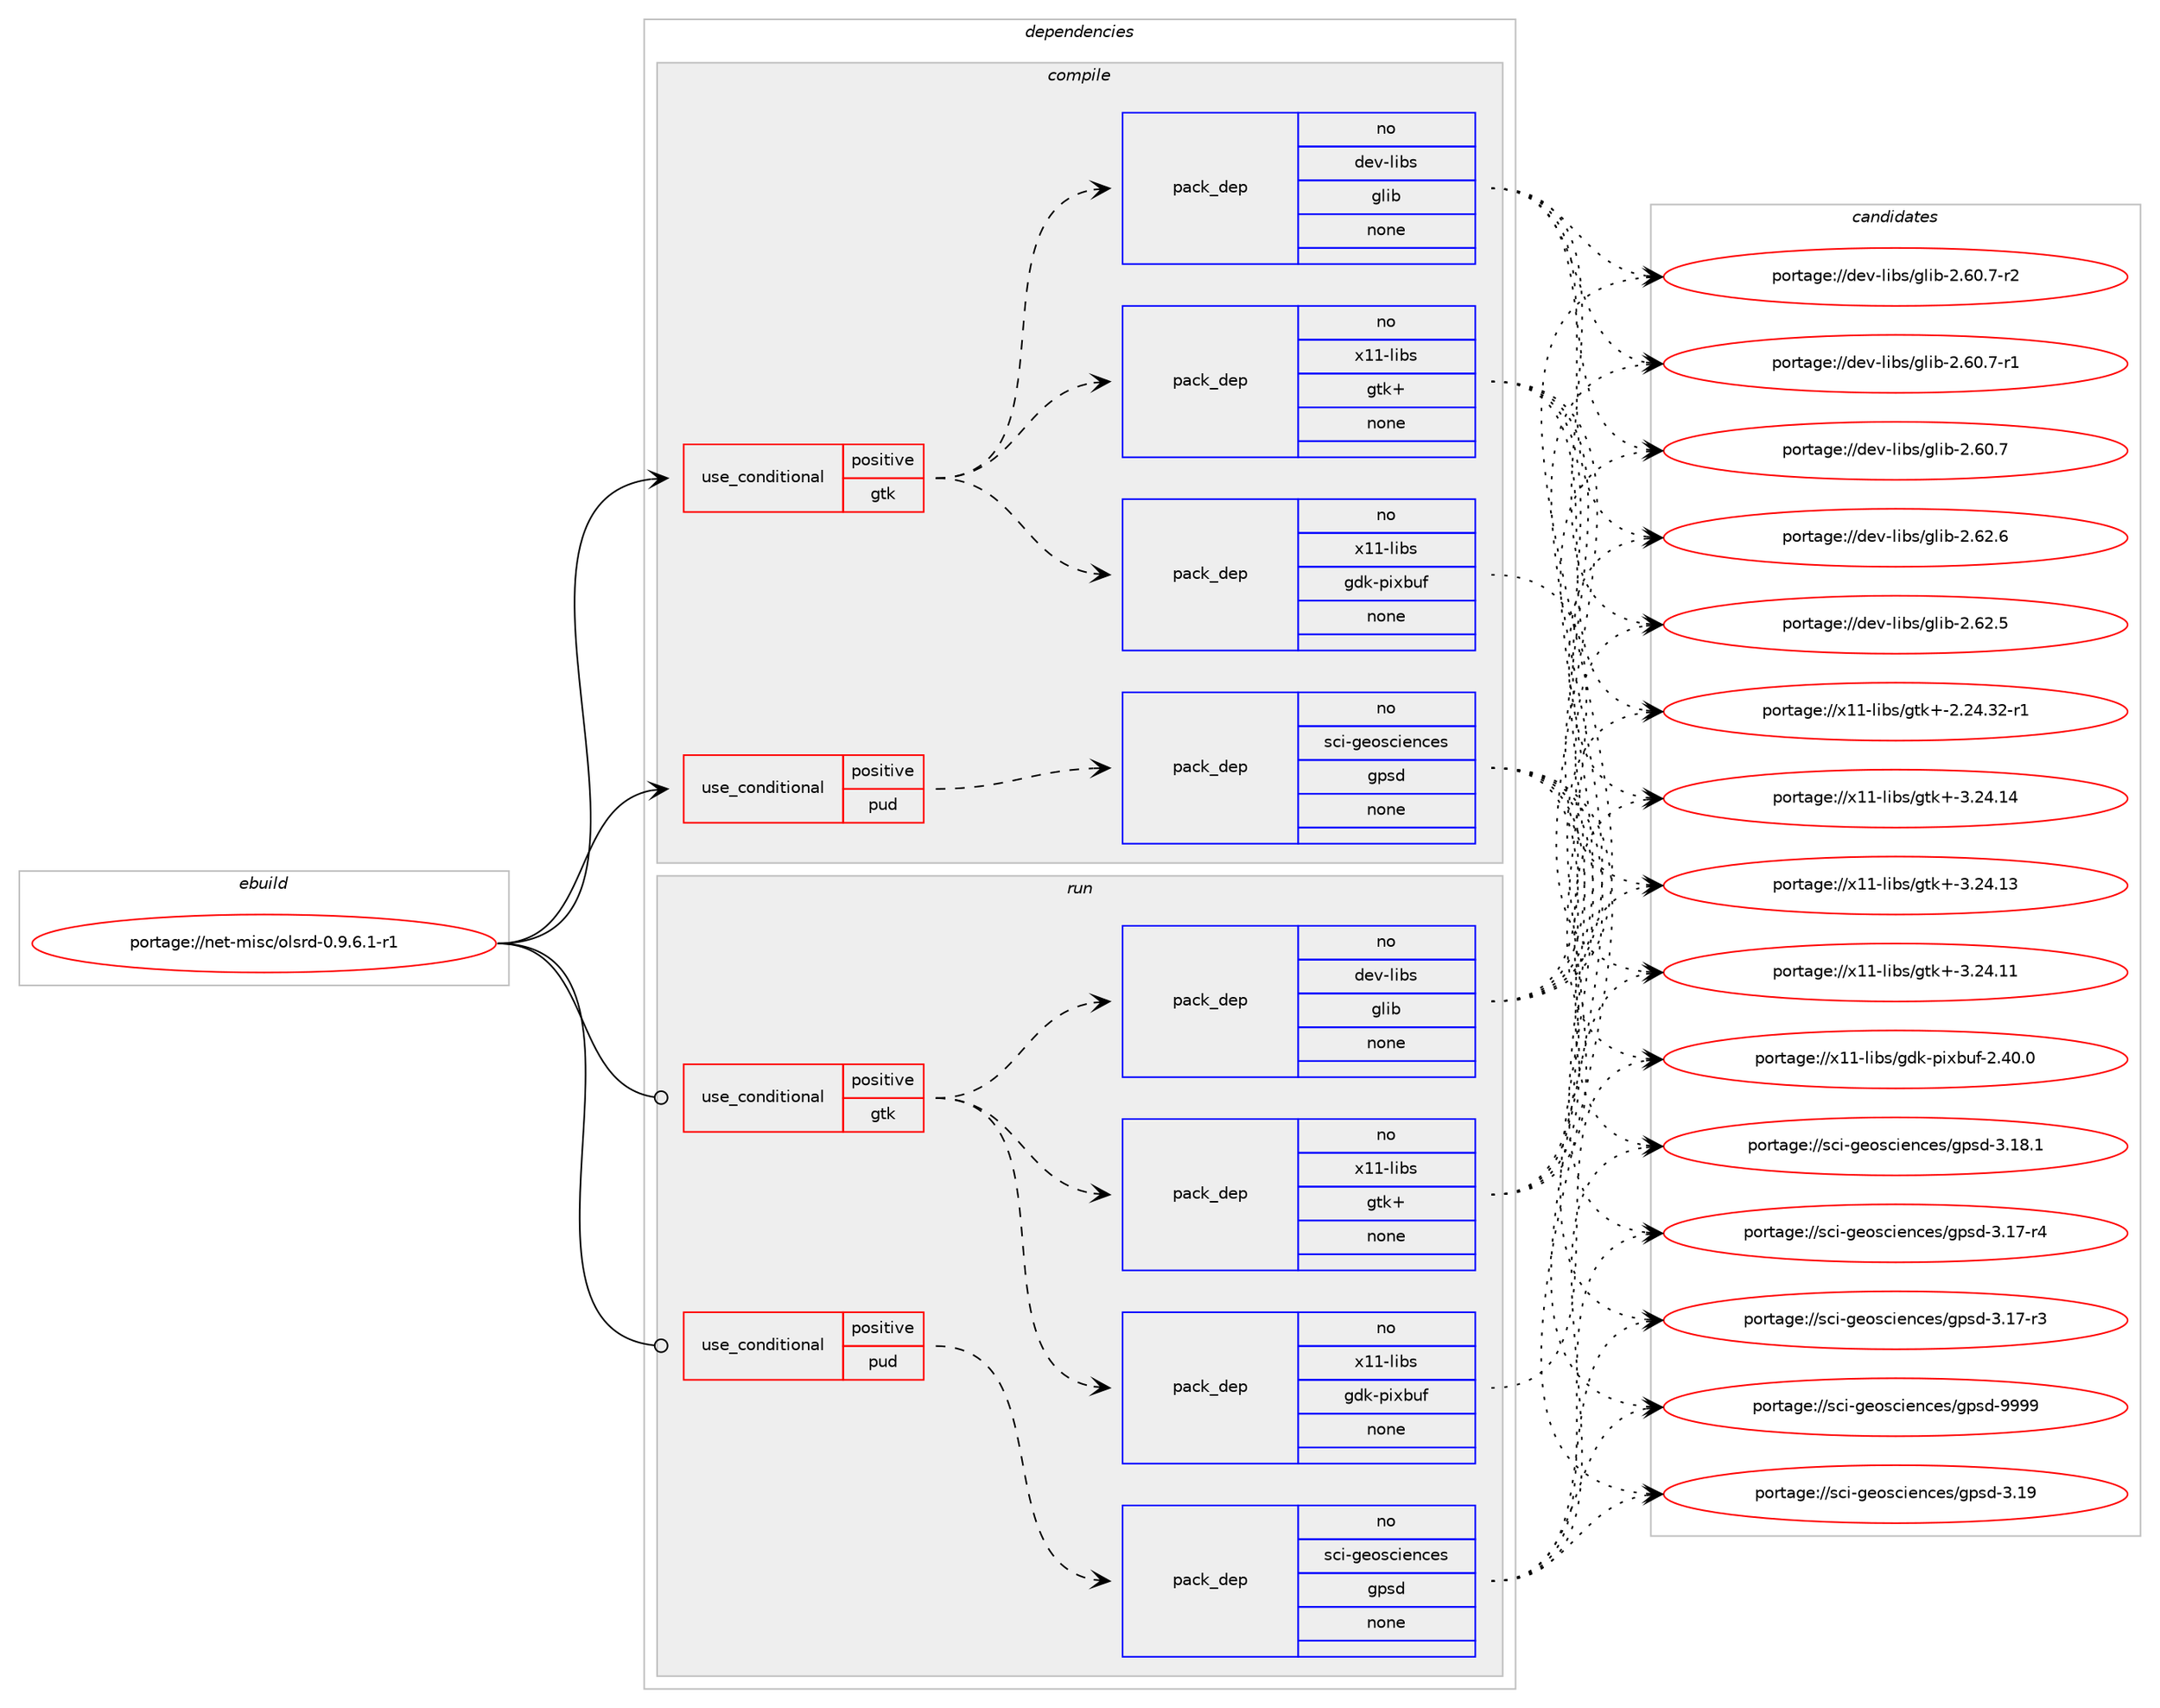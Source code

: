 digraph prolog {

# *************
# Graph options
# *************

newrank=true;
concentrate=true;
compound=true;
graph [rankdir=LR,fontname=Helvetica,fontsize=10,ranksep=1.5];#, ranksep=2.5, nodesep=0.2];
edge  [arrowhead=vee];
node  [fontname=Helvetica,fontsize=10];

# **********
# The ebuild
# **********

subgraph cluster_leftcol {
color=gray;
rank=same;
label=<<i>ebuild</i>>;
id [label="portage://net-misc/olsrd-0.9.6.1-r1", color=red, width=4, href="../net-misc/olsrd-0.9.6.1-r1.svg"];
}

# ****************
# The dependencies
# ****************

subgraph cluster_midcol {
color=gray;
label=<<i>dependencies</i>>;
subgraph cluster_compile {
fillcolor="#eeeeee";
style=filled;
label=<<i>compile</i>>;
subgraph cond3280 {
dependency20548 [label=<<TABLE BORDER="0" CELLBORDER="1" CELLSPACING="0" CELLPADDING="4"><TR><TD ROWSPAN="3" CELLPADDING="10">use_conditional</TD></TR><TR><TD>positive</TD></TR><TR><TD>gtk</TD></TR></TABLE>>, shape=none, color=red];
subgraph pack16907 {
dependency20549 [label=<<TABLE BORDER="0" CELLBORDER="1" CELLSPACING="0" CELLPADDING="4" WIDTH="220"><TR><TD ROWSPAN="6" CELLPADDING="30">pack_dep</TD></TR><TR><TD WIDTH="110">no</TD></TR><TR><TD>dev-libs</TD></TR><TR><TD>glib</TD></TR><TR><TD>none</TD></TR><TR><TD></TD></TR></TABLE>>, shape=none, color=blue];
}
dependency20548:e -> dependency20549:w [weight=20,style="dashed",arrowhead="vee"];
subgraph pack16908 {
dependency20550 [label=<<TABLE BORDER="0" CELLBORDER="1" CELLSPACING="0" CELLPADDING="4" WIDTH="220"><TR><TD ROWSPAN="6" CELLPADDING="30">pack_dep</TD></TR><TR><TD WIDTH="110">no</TD></TR><TR><TD>x11-libs</TD></TR><TR><TD>gdk-pixbuf</TD></TR><TR><TD>none</TD></TR><TR><TD></TD></TR></TABLE>>, shape=none, color=blue];
}
dependency20548:e -> dependency20550:w [weight=20,style="dashed",arrowhead="vee"];
subgraph pack16909 {
dependency20551 [label=<<TABLE BORDER="0" CELLBORDER="1" CELLSPACING="0" CELLPADDING="4" WIDTH="220"><TR><TD ROWSPAN="6" CELLPADDING="30">pack_dep</TD></TR><TR><TD WIDTH="110">no</TD></TR><TR><TD>x11-libs</TD></TR><TR><TD>gtk+</TD></TR><TR><TD>none</TD></TR><TR><TD></TD></TR></TABLE>>, shape=none, color=blue];
}
dependency20548:e -> dependency20551:w [weight=20,style="dashed",arrowhead="vee"];
}
id:e -> dependency20548:w [weight=20,style="solid",arrowhead="vee"];
subgraph cond3281 {
dependency20552 [label=<<TABLE BORDER="0" CELLBORDER="1" CELLSPACING="0" CELLPADDING="4"><TR><TD ROWSPAN="3" CELLPADDING="10">use_conditional</TD></TR><TR><TD>positive</TD></TR><TR><TD>pud</TD></TR></TABLE>>, shape=none, color=red];
subgraph pack16910 {
dependency20553 [label=<<TABLE BORDER="0" CELLBORDER="1" CELLSPACING="0" CELLPADDING="4" WIDTH="220"><TR><TD ROWSPAN="6" CELLPADDING="30">pack_dep</TD></TR><TR><TD WIDTH="110">no</TD></TR><TR><TD>sci-geosciences</TD></TR><TR><TD>gpsd</TD></TR><TR><TD>none</TD></TR><TR><TD></TD></TR></TABLE>>, shape=none, color=blue];
}
dependency20552:e -> dependency20553:w [weight=20,style="dashed",arrowhead="vee"];
}
id:e -> dependency20552:w [weight=20,style="solid",arrowhead="vee"];
}
subgraph cluster_compileandrun {
fillcolor="#eeeeee";
style=filled;
label=<<i>compile and run</i>>;
}
subgraph cluster_run {
fillcolor="#eeeeee";
style=filled;
label=<<i>run</i>>;
subgraph cond3282 {
dependency20554 [label=<<TABLE BORDER="0" CELLBORDER="1" CELLSPACING="0" CELLPADDING="4"><TR><TD ROWSPAN="3" CELLPADDING="10">use_conditional</TD></TR><TR><TD>positive</TD></TR><TR><TD>gtk</TD></TR></TABLE>>, shape=none, color=red];
subgraph pack16911 {
dependency20555 [label=<<TABLE BORDER="0" CELLBORDER="1" CELLSPACING="0" CELLPADDING="4" WIDTH="220"><TR><TD ROWSPAN="6" CELLPADDING="30">pack_dep</TD></TR><TR><TD WIDTH="110">no</TD></TR><TR><TD>dev-libs</TD></TR><TR><TD>glib</TD></TR><TR><TD>none</TD></TR><TR><TD></TD></TR></TABLE>>, shape=none, color=blue];
}
dependency20554:e -> dependency20555:w [weight=20,style="dashed",arrowhead="vee"];
subgraph pack16912 {
dependency20556 [label=<<TABLE BORDER="0" CELLBORDER="1" CELLSPACING="0" CELLPADDING="4" WIDTH="220"><TR><TD ROWSPAN="6" CELLPADDING="30">pack_dep</TD></TR><TR><TD WIDTH="110">no</TD></TR><TR><TD>x11-libs</TD></TR><TR><TD>gdk-pixbuf</TD></TR><TR><TD>none</TD></TR><TR><TD></TD></TR></TABLE>>, shape=none, color=blue];
}
dependency20554:e -> dependency20556:w [weight=20,style="dashed",arrowhead="vee"];
subgraph pack16913 {
dependency20557 [label=<<TABLE BORDER="0" CELLBORDER="1" CELLSPACING="0" CELLPADDING="4" WIDTH="220"><TR><TD ROWSPAN="6" CELLPADDING="30">pack_dep</TD></TR><TR><TD WIDTH="110">no</TD></TR><TR><TD>x11-libs</TD></TR><TR><TD>gtk+</TD></TR><TR><TD>none</TD></TR><TR><TD></TD></TR></TABLE>>, shape=none, color=blue];
}
dependency20554:e -> dependency20557:w [weight=20,style="dashed",arrowhead="vee"];
}
id:e -> dependency20554:w [weight=20,style="solid",arrowhead="odot"];
subgraph cond3283 {
dependency20558 [label=<<TABLE BORDER="0" CELLBORDER="1" CELLSPACING="0" CELLPADDING="4"><TR><TD ROWSPAN="3" CELLPADDING="10">use_conditional</TD></TR><TR><TD>positive</TD></TR><TR><TD>pud</TD></TR></TABLE>>, shape=none, color=red];
subgraph pack16914 {
dependency20559 [label=<<TABLE BORDER="0" CELLBORDER="1" CELLSPACING="0" CELLPADDING="4" WIDTH="220"><TR><TD ROWSPAN="6" CELLPADDING="30">pack_dep</TD></TR><TR><TD WIDTH="110">no</TD></TR><TR><TD>sci-geosciences</TD></TR><TR><TD>gpsd</TD></TR><TR><TD>none</TD></TR><TR><TD></TD></TR></TABLE>>, shape=none, color=blue];
}
dependency20558:e -> dependency20559:w [weight=20,style="dashed",arrowhead="vee"];
}
id:e -> dependency20558:w [weight=20,style="solid",arrowhead="odot"];
}
}

# **************
# The candidates
# **************

subgraph cluster_choices {
rank=same;
color=gray;
label=<<i>candidates</i>>;

subgraph choice16907 {
color=black;
nodesep=1;
choice1001011184510810598115471031081059845504654504654 [label="portage://dev-libs/glib-2.62.6", color=red, width=4,href="../dev-libs/glib-2.62.6.svg"];
choice1001011184510810598115471031081059845504654504653 [label="portage://dev-libs/glib-2.62.5", color=red, width=4,href="../dev-libs/glib-2.62.5.svg"];
choice10010111845108105981154710310810598455046544846554511450 [label="portage://dev-libs/glib-2.60.7-r2", color=red, width=4,href="../dev-libs/glib-2.60.7-r2.svg"];
choice10010111845108105981154710310810598455046544846554511449 [label="portage://dev-libs/glib-2.60.7-r1", color=red, width=4,href="../dev-libs/glib-2.60.7-r1.svg"];
choice1001011184510810598115471031081059845504654484655 [label="portage://dev-libs/glib-2.60.7", color=red, width=4,href="../dev-libs/glib-2.60.7.svg"];
dependency20549:e -> choice1001011184510810598115471031081059845504654504654:w [style=dotted,weight="100"];
dependency20549:e -> choice1001011184510810598115471031081059845504654504653:w [style=dotted,weight="100"];
dependency20549:e -> choice10010111845108105981154710310810598455046544846554511450:w [style=dotted,weight="100"];
dependency20549:e -> choice10010111845108105981154710310810598455046544846554511449:w [style=dotted,weight="100"];
dependency20549:e -> choice1001011184510810598115471031081059845504654484655:w [style=dotted,weight="100"];
}
subgraph choice16908 {
color=black;
nodesep=1;
choice1204949451081059811547103100107451121051209811710245504652484648 [label="portage://x11-libs/gdk-pixbuf-2.40.0", color=red, width=4,href="../x11-libs/gdk-pixbuf-2.40.0.svg"];
dependency20550:e -> choice1204949451081059811547103100107451121051209811710245504652484648:w [style=dotted,weight="100"];
}
subgraph choice16909 {
color=black;
nodesep=1;
choice1204949451081059811547103116107434551465052464952 [label="portage://x11-libs/gtk+-3.24.14", color=red, width=4,href="../x11-libs/gtk+-3.24.14.svg"];
choice1204949451081059811547103116107434551465052464951 [label="portage://x11-libs/gtk+-3.24.13", color=red, width=4,href="../x11-libs/gtk+-3.24.13.svg"];
choice1204949451081059811547103116107434551465052464949 [label="portage://x11-libs/gtk+-3.24.11", color=red, width=4,href="../x11-libs/gtk+-3.24.11.svg"];
choice12049494510810598115471031161074345504650524651504511449 [label="portage://x11-libs/gtk+-2.24.32-r1", color=red, width=4,href="../x11-libs/gtk+-2.24.32-r1.svg"];
dependency20551:e -> choice1204949451081059811547103116107434551465052464952:w [style=dotted,weight="100"];
dependency20551:e -> choice1204949451081059811547103116107434551465052464951:w [style=dotted,weight="100"];
dependency20551:e -> choice1204949451081059811547103116107434551465052464949:w [style=dotted,weight="100"];
dependency20551:e -> choice12049494510810598115471031161074345504650524651504511449:w [style=dotted,weight="100"];
}
subgraph choice16910 {
color=black;
nodesep=1;
choice11599105451031011111159910510111099101115471031121151004557575757 [label="portage://sci-geosciences/gpsd-9999", color=red, width=4,href="../sci-geosciences/gpsd-9999.svg"];
choice11599105451031011111159910510111099101115471031121151004551464957 [label="portage://sci-geosciences/gpsd-3.19", color=red, width=4,href="../sci-geosciences/gpsd-3.19.svg"];
choice115991054510310111111599105101110991011154710311211510045514649564649 [label="portage://sci-geosciences/gpsd-3.18.1", color=red, width=4,href="../sci-geosciences/gpsd-3.18.1.svg"];
choice115991054510310111111599105101110991011154710311211510045514649554511452 [label="portage://sci-geosciences/gpsd-3.17-r4", color=red, width=4,href="../sci-geosciences/gpsd-3.17-r4.svg"];
choice115991054510310111111599105101110991011154710311211510045514649554511451 [label="portage://sci-geosciences/gpsd-3.17-r3", color=red, width=4,href="../sci-geosciences/gpsd-3.17-r3.svg"];
dependency20553:e -> choice11599105451031011111159910510111099101115471031121151004557575757:w [style=dotted,weight="100"];
dependency20553:e -> choice11599105451031011111159910510111099101115471031121151004551464957:w [style=dotted,weight="100"];
dependency20553:e -> choice115991054510310111111599105101110991011154710311211510045514649564649:w [style=dotted,weight="100"];
dependency20553:e -> choice115991054510310111111599105101110991011154710311211510045514649554511452:w [style=dotted,weight="100"];
dependency20553:e -> choice115991054510310111111599105101110991011154710311211510045514649554511451:w [style=dotted,weight="100"];
}
subgraph choice16911 {
color=black;
nodesep=1;
choice1001011184510810598115471031081059845504654504654 [label="portage://dev-libs/glib-2.62.6", color=red, width=4,href="../dev-libs/glib-2.62.6.svg"];
choice1001011184510810598115471031081059845504654504653 [label="portage://dev-libs/glib-2.62.5", color=red, width=4,href="../dev-libs/glib-2.62.5.svg"];
choice10010111845108105981154710310810598455046544846554511450 [label="portage://dev-libs/glib-2.60.7-r2", color=red, width=4,href="../dev-libs/glib-2.60.7-r2.svg"];
choice10010111845108105981154710310810598455046544846554511449 [label="portage://dev-libs/glib-2.60.7-r1", color=red, width=4,href="../dev-libs/glib-2.60.7-r1.svg"];
choice1001011184510810598115471031081059845504654484655 [label="portage://dev-libs/glib-2.60.7", color=red, width=4,href="../dev-libs/glib-2.60.7.svg"];
dependency20555:e -> choice1001011184510810598115471031081059845504654504654:w [style=dotted,weight="100"];
dependency20555:e -> choice1001011184510810598115471031081059845504654504653:w [style=dotted,weight="100"];
dependency20555:e -> choice10010111845108105981154710310810598455046544846554511450:w [style=dotted,weight="100"];
dependency20555:e -> choice10010111845108105981154710310810598455046544846554511449:w [style=dotted,weight="100"];
dependency20555:e -> choice1001011184510810598115471031081059845504654484655:w [style=dotted,weight="100"];
}
subgraph choice16912 {
color=black;
nodesep=1;
choice1204949451081059811547103100107451121051209811710245504652484648 [label="portage://x11-libs/gdk-pixbuf-2.40.0", color=red, width=4,href="../x11-libs/gdk-pixbuf-2.40.0.svg"];
dependency20556:e -> choice1204949451081059811547103100107451121051209811710245504652484648:w [style=dotted,weight="100"];
}
subgraph choice16913 {
color=black;
nodesep=1;
choice1204949451081059811547103116107434551465052464952 [label="portage://x11-libs/gtk+-3.24.14", color=red, width=4,href="../x11-libs/gtk+-3.24.14.svg"];
choice1204949451081059811547103116107434551465052464951 [label="portage://x11-libs/gtk+-3.24.13", color=red, width=4,href="../x11-libs/gtk+-3.24.13.svg"];
choice1204949451081059811547103116107434551465052464949 [label="portage://x11-libs/gtk+-3.24.11", color=red, width=4,href="../x11-libs/gtk+-3.24.11.svg"];
choice12049494510810598115471031161074345504650524651504511449 [label="portage://x11-libs/gtk+-2.24.32-r1", color=red, width=4,href="../x11-libs/gtk+-2.24.32-r1.svg"];
dependency20557:e -> choice1204949451081059811547103116107434551465052464952:w [style=dotted,weight="100"];
dependency20557:e -> choice1204949451081059811547103116107434551465052464951:w [style=dotted,weight="100"];
dependency20557:e -> choice1204949451081059811547103116107434551465052464949:w [style=dotted,weight="100"];
dependency20557:e -> choice12049494510810598115471031161074345504650524651504511449:w [style=dotted,weight="100"];
}
subgraph choice16914 {
color=black;
nodesep=1;
choice11599105451031011111159910510111099101115471031121151004557575757 [label="portage://sci-geosciences/gpsd-9999", color=red, width=4,href="../sci-geosciences/gpsd-9999.svg"];
choice11599105451031011111159910510111099101115471031121151004551464957 [label="portage://sci-geosciences/gpsd-3.19", color=red, width=4,href="../sci-geosciences/gpsd-3.19.svg"];
choice115991054510310111111599105101110991011154710311211510045514649564649 [label="portage://sci-geosciences/gpsd-3.18.1", color=red, width=4,href="../sci-geosciences/gpsd-3.18.1.svg"];
choice115991054510310111111599105101110991011154710311211510045514649554511452 [label="portage://sci-geosciences/gpsd-3.17-r4", color=red, width=4,href="../sci-geosciences/gpsd-3.17-r4.svg"];
choice115991054510310111111599105101110991011154710311211510045514649554511451 [label="portage://sci-geosciences/gpsd-3.17-r3", color=red, width=4,href="../sci-geosciences/gpsd-3.17-r3.svg"];
dependency20559:e -> choice11599105451031011111159910510111099101115471031121151004557575757:w [style=dotted,weight="100"];
dependency20559:e -> choice11599105451031011111159910510111099101115471031121151004551464957:w [style=dotted,weight="100"];
dependency20559:e -> choice115991054510310111111599105101110991011154710311211510045514649564649:w [style=dotted,weight="100"];
dependency20559:e -> choice115991054510310111111599105101110991011154710311211510045514649554511452:w [style=dotted,weight="100"];
dependency20559:e -> choice115991054510310111111599105101110991011154710311211510045514649554511451:w [style=dotted,weight="100"];
}
}

}
